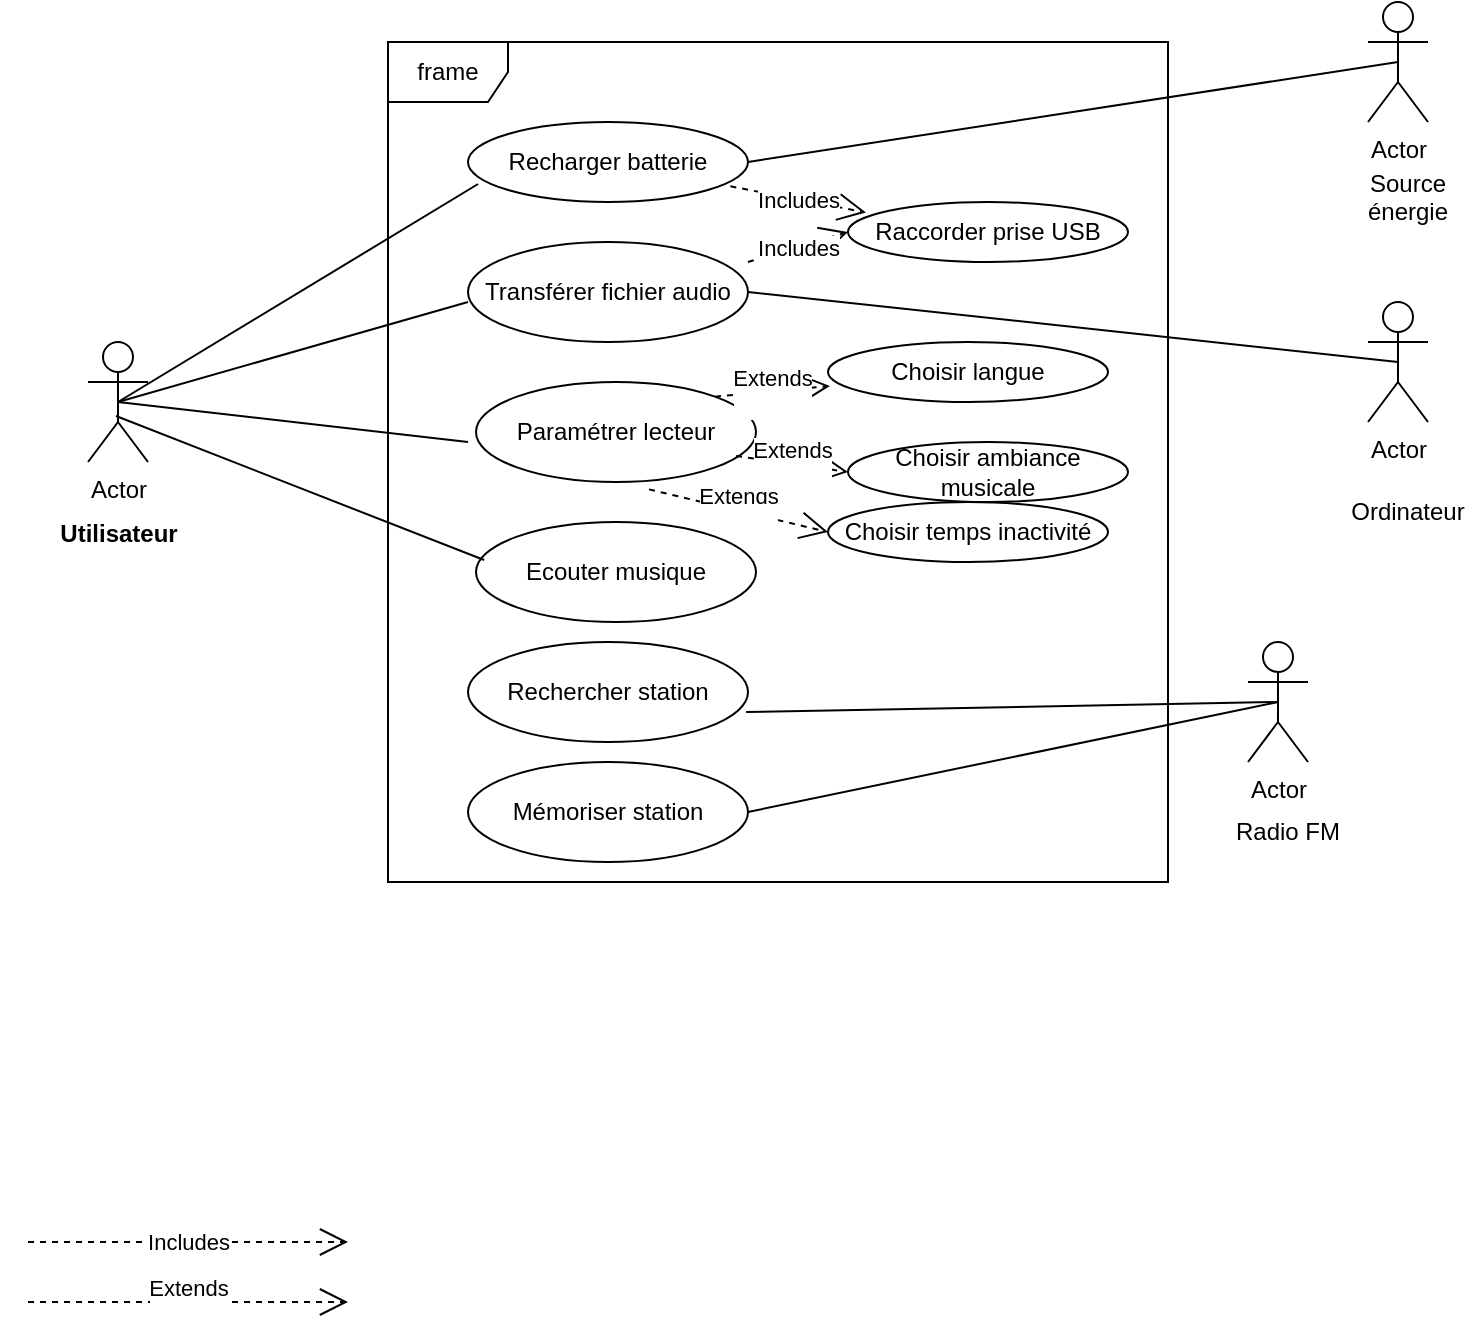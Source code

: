 <mxfile version="21.3.7" type="github">
  <diagram name="Page-1" id="I8tbZvyaCPqe2Y13UgWQ">
    <mxGraphModel dx="1050" dy="525" grid="1" gridSize="10" guides="1" tooltips="1" connect="1" arrows="1" fold="1" page="1" pageScale="1" pageWidth="827" pageHeight="1169" math="0" shadow="0">
      <root>
        <mxCell id="0" />
        <mxCell id="1" parent="0" />
        <mxCell id="e8HIZiEtEVQKkVLlD2JW-1" value="Recharger batterie" style="ellipse;whiteSpace=wrap;html=1;" vertex="1" parent="1">
          <mxGeometry x="270" y="60" width="140" height="40" as="geometry" />
        </mxCell>
        <mxCell id="e8HIZiEtEVQKkVLlD2JW-2" value="Transférer fichier audio" style="ellipse;whiteSpace=wrap;html=1;" vertex="1" parent="1">
          <mxGeometry x="270" y="120" width="140" height="50" as="geometry" />
        </mxCell>
        <mxCell id="e8HIZiEtEVQKkVLlD2JW-3" value="Paramétrer lecteur" style="ellipse;whiteSpace=wrap;html=1;" vertex="1" parent="1">
          <mxGeometry x="274" y="190" width="140" height="50" as="geometry" />
        </mxCell>
        <mxCell id="e8HIZiEtEVQKkVLlD2JW-4" value="Choisir langue" style="ellipse;whiteSpace=wrap;html=1;" vertex="1" parent="1">
          <mxGeometry x="450" y="170" width="140" height="30" as="geometry" />
        </mxCell>
        <mxCell id="e8HIZiEtEVQKkVLlD2JW-5" value="Raccorder prise USB" style="ellipse;whiteSpace=wrap;html=1;" vertex="1" parent="1">
          <mxGeometry x="460" y="100" width="140" height="30" as="geometry" />
        </mxCell>
        <mxCell id="e8HIZiEtEVQKkVLlD2JW-6" value="Choisir temps inactivité" style="ellipse;whiteSpace=wrap;html=1;" vertex="1" parent="1">
          <mxGeometry x="450" y="250" width="140" height="30" as="geometry" />
        </mxCell>
        <mxCell id="e8HIZiEtEVQKkVLlD2JW-7" value="&lt;div&gt;Rechercher station&lt;/div&gt;" style="ellipse;whiteSpace=wrap;html=1;" vertex="1" parent="1">
          <mxGeometry x="270" y="320" width="140" height="50" as="geometry" />
        </mxCell>
        <mxCell id="e8HIZiEtEVQKkVLlD2JW-8" value="&lt;div&gt;Mémoriser station&lt;/div&gt;" style="ellipse;whiteSpace=wrap;html=1;" vertex="1" parent="1">
          <mxGeometry x="270" y="380" width="140" height="50" as="geometry" />
        </mxCell>
        <mxCell id="e8HIZiEtEVQKkVLlD2JW-9" value="Actor" style="shape=umlActor;verticalLabelPosition=bottom;verticalAlign=top;html=1;" vertex="1" parent="1">
          <mxGeometry x="660" y="320" width="30" height="60" as="geometry" />
        </mxCell>
        <mxCell id="e8HIZiEtEVQKkVLlD2JW-20" value="Radio FM" style="text;html=1;strokeColor=none;fillColor=none;align=center;verticalAlign=middle;whiteSpace=wrap;rounded=0;" vertex="1" parent="1">
          <mxGeometry x="650" y="400" width="60" height="30" as="geometry" />
        </mxCell>
        <mxCell id="e8HIZiEtEVQKkVLlD2JW-23" value="" style="endArrow=none;html=1;rounded=0;entryX=0.5;entryY=0.5;entryDx=0;entryDy=0;entryPerimeter=0;exitX=0.993;exitY=0.7;exitDx=0;exitDy=0;exitPerimeter=0;" edge="1" parent="1" source="e8HIZiEtEVQKkVLlD2JW-7" target="e8HIZiEtEVQKkVLlD2JW-9">
          <mxGeometry width="50" height="50" relative="1" as="geometry">
            <mxPoint x="430" y="320" as="sourcePoint" />
            <mxPoint x="480" y="270" as="targetPoint" />
          </mxGeometry>
        </mxCell>
        <mxCell id="e8HIZiEtEVQKkVLlD2JW-24" value="" style="endArrow=none;html=1;rounded=0;entryX=0.5;entryY=0.5;entryDx=0;entryDy=0;entryPerimeter=0;exitX=1;exitY=0.5;exitDx=0;exitDy=0;" edge="1" parent="1" source="e8HIZiEtEVQKkVLlD2JW-8" target="e8HIZiEtEVQKkVLlD2JW-9">
          <mxGeometry width="50" height="50" relative="1" as="geometry">
            <mxPoint x="430" y="320" as="sourcePoint" />
            <mxPoint x="480" y="270" as="targetPoint" />
          </mxGeometry>
        </mxCell>
        <mxCell id="e8HIZiEtEVQKkVLlD2JW-26" value="frame" style="shape=umlFrame;whiteSpace=wrap;html=1;pointerEvents=0;" vertex="1" parent="1">
          <mxGeometry x="230" y="20" width="390" height="420" as="geometry" />
        </mxCell>
        <mxCell id="e8HIZiEtEVQKkVLlD2JW-30" value="Actor" style="shape=umlActor;verticalLabelPosition=bottom;verticalAlign=top;html=1;" vertex="1" parent="1">
          <mxGeometry x="720" y="150" width="30" height="60" as="geometry" />
        </mxCell>
        <mxCell id="e8HIZiEtEVQKkVLlD2JW-31" value="Ordinateur" style="text;html=1;strokeColor=none;fillColor=none;align=center;verticalAlign=middle;whiteSpace=wrap;rounded=0;" vertex="1" parent="1">
          <mxGeometry x="710" y="240" width="60" height="30" as="geometry" />
        </mxCell>
        <mxCell id="e8HIZiEtEVQKkVLlD2JW-33" value="" style="endArrow=none;html=1;rounded=0;entryX=0.5;entryY=0.5;entryDx=0;entryDy=0;entryPerimeter=0;exitX=1;exitY=0.5;exitDx=0;exitDy=0;" edge="1" parent="1" source="e8HIZiEtEVQKkVLlD2JW-2" target="e8HIZiEtEVQKkVLlD2JW-30">
          <mxGeometry width="50" height="50" relative="1" as="geometry">
            <mxPoint x="420" y="250" as="sourcePoint" />
            <mxPoint x="470" y="200" as="targetPoint" />
          </mxGeometry>
        </mxCell>
        <mxCell id="e8HIZiEtEVQKkVLlD2JW-42" value="Actor" style="shape=umlActor;verticalLabelPosition=bottom;verticalAlign=top;html=1;outlineConnect=0;" vertex="1" parent="1">
          <mxGeometry x="720" width="30" height="60" as="geometry" />
        </mxCell>
        <mxCell id="e8HIZiEtEVQKkVLlD2JW-43" value="&lt;div&gt;Source énergie&lt;/div&gt;&lt;div&gt;&lt;br&gt;&lt;/div&gt;" style="text;html=1;strokeColor=none;fillColor=none;align=center;verticalAlign=middle;whiteSpace=wrap;rounded=0;" vertex="1" parent="1">
          <mxGeometry x="710" y="90" width="60" height="30" as="geometry" />
        </mxCell>
        <mxCell id="e8HIZiEtEVQKkVLlD2JW-44" value="" style="endArrow=none;html=1;rounded=0;entryX=0.5;entryY=0.5;entryDx=0;entryDy=0;entryPerimeter=0;exitX=1;exitY=0.5;exitDx=0;exitDy=0;" edge="1" parent="1" source="e8HIZiEtEVQKkVLlD2JW-1" target="e8HIZiEtEVQKkVLlD2JW-42">
          <mxGeometry width="50" height="50" relative="1" as="geometry">
            <mxPoint x="420" y="250" as="sourcePoint" />
            <mxPoint x="470" y="200" as="targetPoint" />
          </mxGeometry>
        </mxCell>
        <mxCell id="e8HIZiEtEVQKkVLlD2JW-45" value="Choisir ambiance musicale" style="ellipse;whiteSpace=wrap;html=1;" vertex="1" parent="1">
          <mxGeometry x="460" y="220" width="140" height="30" as="geometry" />
        </mxCell>
        <mxCell id="e8HIZiEtEVQKkVLlD2JW-47" value="&lt;div&gt;Includes&lt;/div&gt;" style="endArrow=open;endSize=12;dashed=1;html=1;rounded=0;" edge="1" parent="1">
          <mxGeometry width="160" relative="1" as="geometry">
            <mxPoint x="50" y="620" as="sourcePoint" />
            <mxPoint x="210" y="620" as="targetPoint" />
          </mxGeometry>
        </mxCell>
        <mxCell id="e8HIZiEtEVQKkVLlD2JW-48" value="&lt;div&gt;Includes&lt;/div&gt;" style="endArrow=open;endSize=12;dashed=1;html=1;rounded=0;entryX=0;entryY=0.5;entryDx=0;entryDy=0;" edge="1" parent="1" target="e8HIZiEtEVQKkVLlD2JW-5">
          <mxGeometry width="160" relative="1" as="geometry">
            <mxPoint x="410" y="130" as="sourcePoint" />
            <mxPoint x="220" y="260" as="targetPoint" />
          </mxGeometry>
        </mxCell>
        <mxCell id="e8HIZiEtEVQKkVLlD2JW-49" value="&lt;div&gt;Includes&lt;/div&gt;" style="endArrow=open;endSize=12;dashed=1;html=1;rounded=0;entryX=0.064;entryY=0.174;entryDx=0;entryDy=0;entryPerimeter=0;exitX=0.937;exitY=0.804;exitDx=0;exitDy=0;exitPerimeter=0;" edge="1" parent="1" source="e8HIZiEtEVQKkVLlD2JW-1" target="e8HIZiEtEVQKkVLlD2JW-5">
          <mxGeometry width="160" relative="1" as="geometry">
            <mxPoint x="60" y="260" as="sourcePoint" />
            <mxPoint x="220" y="260" as="targetPoint" />
          </mxGeometry>
        </mxCell>
        <mxCell id="e8HIZiEtEVQKkVLlD2JW-50" value="&lt;div&gt;Extends&lt;/div&gt;&lt;div&gt;&lt;br&gt;&lt;/div&gt;" style="endArrow=open;endSize=12;dashed=1;html=1;rounded=0;" edge="1" parent="1">
          <mxGeometry width="160" relative="1" as="geometry">
            <mxPoint x="50" y="650" as="sourcePoint" />
            <mxPoint x="210" y="650" as="targetPoint" />
          </mxGeometry>
        </mxCell>
        <mxCell id="e8HIZiEtEVQKkVLlD2JW-51" value="&lt;div&gt;Extends&lt;/div&gt;&lt;div&gt;&lt;br&gt;&lt;/div&gt;" style="endArrow=open;endSize=12;dashed=1;html=1;rounded=0;entryX=0;entryY=0.5;entryDx=0;entryDy=0;exitX=0.618;exitY=1.074;exitDx=0;exitDy=0;exitPerimeter=0;" edge="1" parent="1" source="e8HIZiEtEVQKkVLlD2JW-3" target="e8HIZiEtEVQKkVLlD2JW-6">
          <mxGeometry width="160" relative="1" as="geometry">
            <mxPoint x="60" y="330" as="sourcePoint" />
            <mxPoint x="220" y="330" as="targetPoint" />
          </mxGeometry>
        </mxCell>
        <mxCell id="e8HIZiEtEVQKkVLlD2JW-52" value="&lt;div&gt;Extends&lt;/div&gt;&lt;div&gt;&lt;br&gt;&lt;/div&gt;" style="endArrow=open;endSize=12;dashed=1;html=1;rounded=0;entryX=0;entryY=0.5;entryDx=0;entryDy=0;exitX=0.929;exitY=0.74;exitDx=0;exitDy=0;exitPerimeter=0;" edge="1" parent="1" source="e8HIZiEtEVQKkVLlD2JW-3" target="e8HIZiEtEVQKkVLlD2JW-45">
          <mxGeometry width="160" relative="1" as="geometry">
            <mxPoint x="60" y="330" as="sourcePoint" />
            <mxPoint x="220" y="330" as="targetPoint" />
          </mxGeometry>
        </mxCell>
        <mxCell id="e8HIZiEtEVQKkVLlD2JW-53" value="&lt;div&gt;Extends&lt;/div&gt;&lt;div&gt;&lt;br&gt;&lt;/div&gt;" style="endArrow=open;endSize=12;dashed=1;html=1;rounded=0;entryX=0.007;entryY=0.733;entryDx=0;entryDy=0;entryPerimeter=0;exitX=1;exitY=0;exitDx=0;exitDy=0;" edge="1" parent="1" source="e8HIZiEtEVQKkVLlD2JW-3" target="e8HIZiEtEVQKkVLlD2JW-4">
          <mxGeometry width="160" relative="1" as="geometry">
            <mxPoint x="60" y="330" as="sourcePoint" />
            <mxPoint x="220" y="330" as="targetPoint" />
          </mxGeometry>
        </mxCell>
        <mxCell id="e8HIZiEtEVQKkVLlD2JW-54" value="Ecouter musique" style="ellipse;whiteSpace=wrap;html=1;" vertex="1" parent="1">
          <mxGeometry x="274" y="260" width="140" height="50" as="geometry" />
        </mxCell>
        <mxCell id="e8HIZiEtEVQKkVLlD2JW-55" value="Actor" style="shape=umlActor;verticalLabelPosition=bottom;verticalAlign=top;html=1;" vertex="1" parent="1">
          <mxGeometry x="80" y="170" width="30" height="60" as="geometry" />
        </mxCell>
        <mxCell id="e8HIZiEtEVQKkVLlD2JW-56" value="&lt;div&gt;Utilisateur&lt;/div&gt;&lt;div&gt;&lt;br&gt;&lt;/div&gt;" style="text;align=center;fontStyle=1;verticalAlign=middle;spacingLeft=3;spacingRight=3;strokeColor=none;rotatable=0;points=[[0,0.5],[1,0.5]];portConstraint=eastwest;html=1;" vertex="1" parent="1">
          <mxGeometry x="55" y="260" width="80" height="26" as="geometry" />
        </mxCell>
        <mxCell id="e8HIZiEtEVQKkVLlD2JW-60" value="" style="endArrow=none;html=1;rounded=0;entryX=0.036;entryY=0.775;entryDx=0;entryDy=0;entryPerimeter=0;exitX=0.5;exitY=0.5;exitDx=0;exitDy=0;exitPerimeter=0;" edge="1" parent="1" source="e8HIZiEtEVQKkVLlD2JW-55" target="e8HIZiEtEVQKkVLlD2JW-1">
          <mxGeometry width="50" height="50" relative="1" as="geometry">
            <mxPoint x="380" y="280" as="sourcePoint" />
            <mxPoint x="430" y="230" as="targetPoint" />
          </mxGeometry>
        </mxCell>
        <mxCell id="e8HIZiEtEVQKkVLlD2JW-61" value="" style="endArrow=none;html=1;rounded=0;exitX=0.5;exitY=0.5;exitDx=0;exitDy=0;exitPerimeter=0;" edge="1" parent="1" source="e8HIZiEtEVQKkVLlD2JW-55">
          <mxGeometry width="50" height="50" relative="1" as="geometry">
            <mxPoint x="220" y="200" as="sourcePoint" />
            <mxPoint x="270" y="150" as="targetPoint" />
          </mxGeometry>
        </mxCell>
        <mxCell id="e8HIZiEtEVQKkVLlD2JW-62" value="" style="endArrow=none;html=1;rounded=0;exitX=0.5;exitY=0.5;exitDx=0;exitDy=0;exitPerimeter=0;" edge="1" parent="1" source="e8HIZiEtEVQKkVLlD2JW-55">
          <mxGeometry width="50" height="50" relative="1" as="geometry">
            <mxPoint x="380" y="280" as="sourcePoint" />
            <mxPoint x="270" y="220" as="targetPoint" />
          </mxGeometry>
        </mxCell>
        <mxCell id="e8HIZiEtEVQKkVLlD2JW-63" value="" style="endArrow=none;html=1;rounded=0;entryX=0.029;entryY=0.38;entryDx=0;entryDy=0;entryPerimeter=0;exitX=0.467;exitY=0.617;exitDx=0;exitDy=0;exitPerimeter=0;" edge="1" parent="1" source="e8HIZiEtEVQKkVLlD2JW-55" target="e8HIZiEtEVQKkVLlD2JW-54">
          <mxGeometry width="50" height="50" relative="1" as="geometry">
            <mxPoint x="380" y="280" as="sourcePoint" />
            <mxPoint x="430" y="230" as="targetPoint" />
          </mxGeometry>
        </mxCell>
      </root>
    </mxGraphModel>
  </diagram>
</mxfile>
